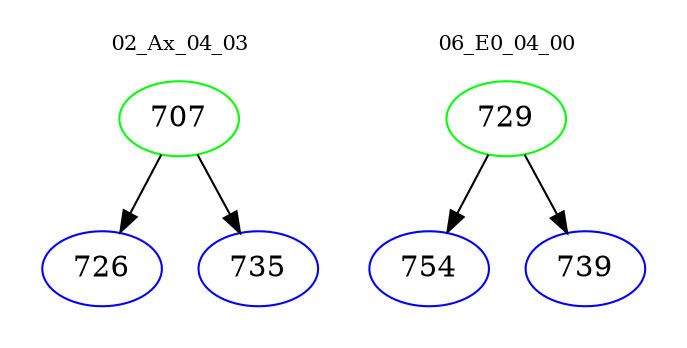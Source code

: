 digraph{
subgraph cluster_0 {
color = white
label = "02_Ax_04_03";
fontsize=10;
T0_707 [label="707", color="green"]
T0_707 -> T0_726 [color="black"]
T0_726 [label="726", color="blue"]
T0_707 -> T0_735 [color="black"]
T0_735 [label="735", color="blue"]
}
subgraph cluster_1 {
color = white
label = "06_E0_04_00";
fontsize=10;
T1_729 [label="729", color="green"]
T1_729 -> T1_754 [color="black"]
T1_754 [label="754", color="blue"]
T1_729 -> T1_739 [color="black"]
T1_739 [label="739", color="blue"]
}
}

